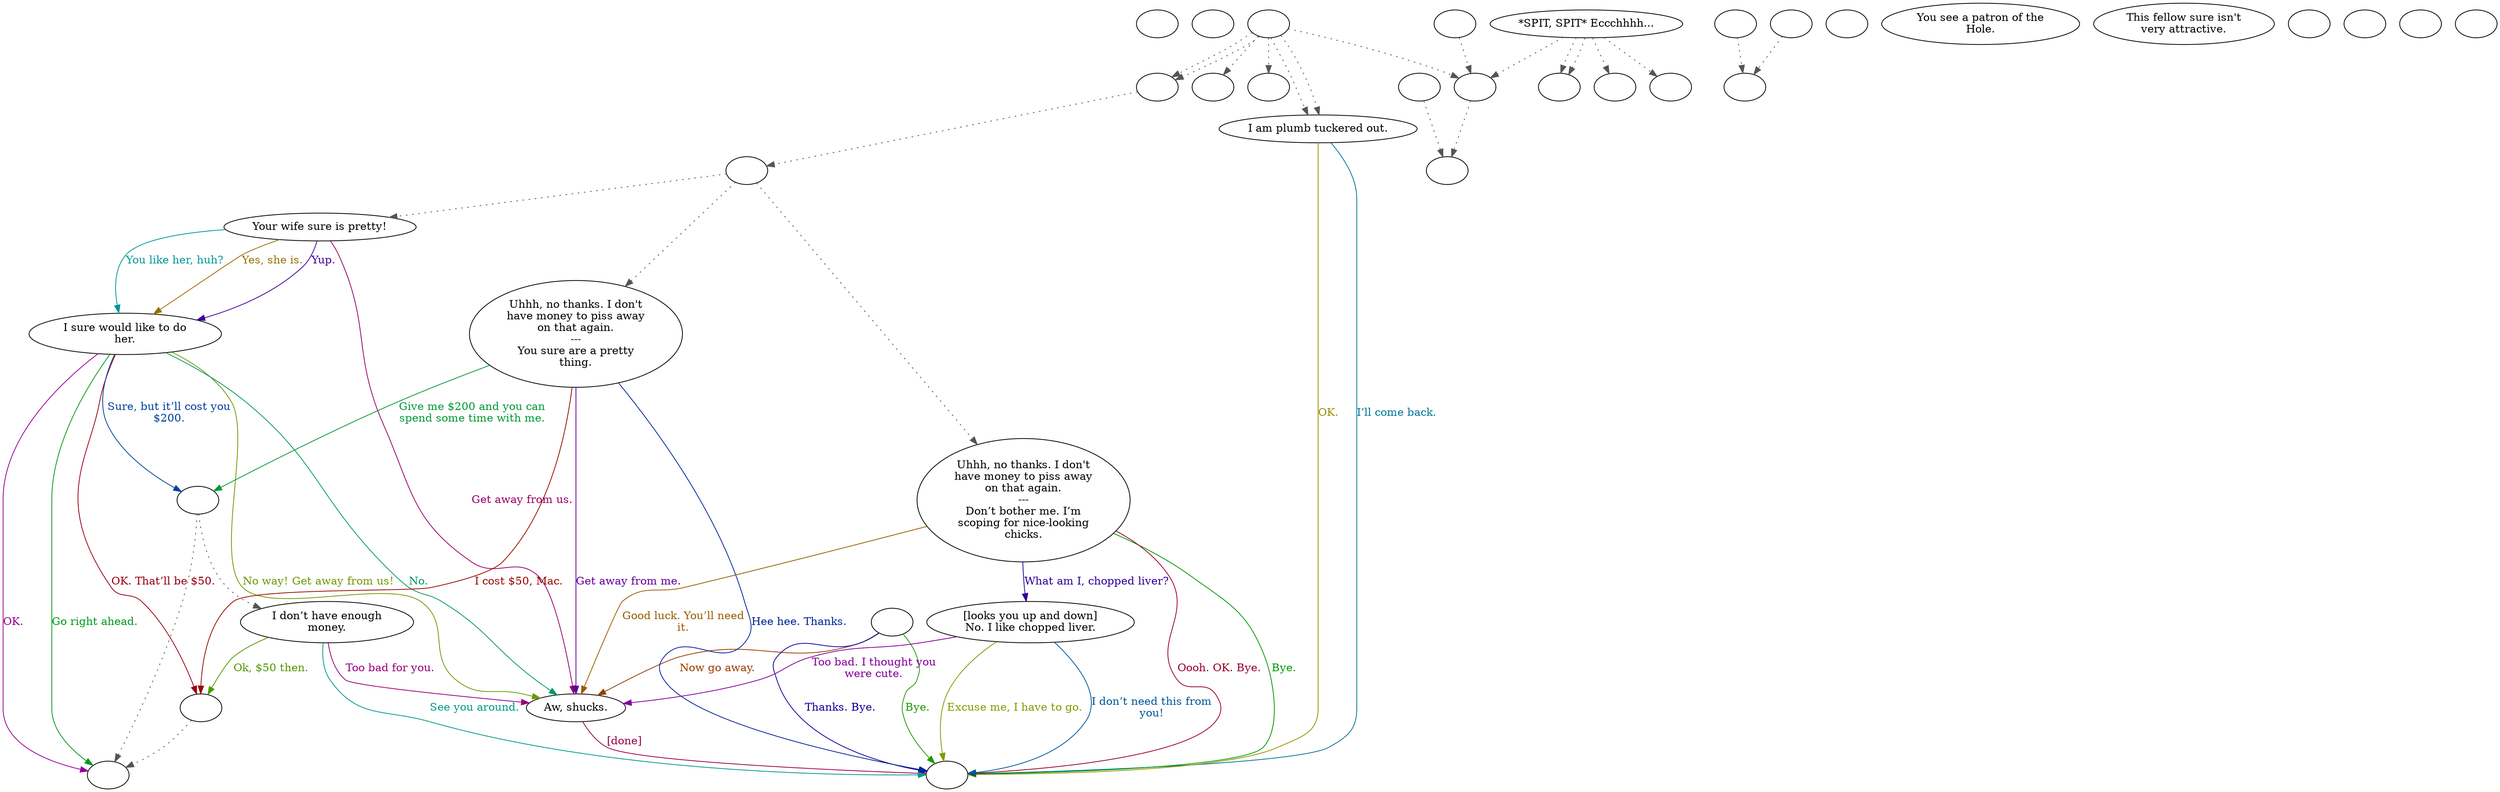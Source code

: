 digraph dcBilly {
  "checkPartyMembersNearDoor" [style=filled       fillcolor="#FFFFFF"       color="#000000"]
  "checkPartyMembersNearDoor" [label=""]
  "start" [style=filled       fillcolor="#FFFFFF"       color="#000000"]
  "start" [label=""]
  "critter_p_proc" [style=filled       fillcolor="#FFFFFF"       color="#000000"]
  "critter_p_proc" -> "Node014" [style=dotted color="#555555"]
  "critter_p_proc" [label=""]
  "pickup_p_proc" [style=filled       fillcolor="#FFFFFF"       color="#000000"]
  "pickup_p_proc" -> "Node998" [style=dotted color="#555555"]
  "pickup_p_proc" [label=""]
  "talk_p_proc" [style=filled       fillcolor="#FFFFFF"       color="#000000"]
  "talk_p_proc" -> "Node013" [style=dotted color="#555555"]
  "talk_p_proc" -> "Node016" [style=dotted color="#555555"]
  "talk_p_proc" -> "Node015" [style=dotted color="#555555"]
  "talk_p_proc" -> "Node005" [style=dotted color="#555555"]
  "talk_p_proc" -> "Node005" [style=dotted color="#555555"]
  "talk_p_proc" -> "Node000" [style=dotted color="#555555"]
  "talk_p_proc" -> "Node000" [style=dotted color="#555555"]
  "talk_p_proc" [label=""]
  "destroy_p_proc" [style=filled       fillcolor="#FFFFFF"       color="#000000"]
  "destroy_p_proc" [label=""]
  "look_at_p_proc" [style=filled       fillcolor="#FFFFFF"       color="#000000"]
  "look_at_p_proc" [label="You see a patron of the\nHole."]
  "description_p_proc" [style=filled       fillcolor="#FFFFFF"       color="#000000"]
  "description_p_proc" [label="This fellow sure isn't\nvery attractive."]
  "use_skill_on_p_proc" [style=filled       fillcolor="#FFFFFF"       color="#000000"]
  "use_skill_on_p_proc" [label=""]
  "damage_p_proc" [style=filled       fillcolor="#FFFFFF"       color="#000000"]
  "damage_p_proc" -> "Node998" [style=dotted color="#555555"]
  "damage_p_proc" [label=""]
  "map_enter_p_proc" [style=filled       fillcolor="#FFFFFF"       color="#000000"]
  "map_enter_p_proc" [label=""]
  "push_p_proc" [style=filled       fillcolor="#FFFFFF"       color="#000000"]
  "push_p_proc" -> "Node013" [style=dotted color="#555555"]
  "push_p_proc" [label=""]
  "timed_event_p_proc" [style=filled       fillcolor="#FFFFFF"       color="#000000"]
  "timed_event_p_proc" -> "Node010" [style=dotted color="#555555"]
  "timed_event_p_proc" -> "Node011" [style=dotted color="#555555"]
  "timed_event_p_proc" -> "Node012" [style=dotted color="#555555"]
  "timed_event_p_proc" -> "Node011" [style=dotted color="#555555"]
  "timed_event_p_proc" -> "Node013" [style=dotted color="#555555"]
  "timed_event_p_proc" [label="*SPIT, SPIT* Eccchhhh..."]
  "Node000" [style=filled       fillcolor="#FFFFFF"       color="#000000"]
  "Node000" -> "Node994" [style=dotted color="#555555"]
  "Node000" [label=""]
  "Node001" [style=filled       fillcolor="#FFFFFF"       color="#000000"]
  "Node001" [label="Your wife sure is pretty!"]
  "Node001" -> "Node004" [label="Get away from us." color="#990069" fontcolor="#990069"]
  "Node001" -> "Node002" [label="You like her, huh?" color="#009699" fontcolor="#009699"]
  "Node001" -> "Node002" [label="Yes, she is." color="#997000" fontcolor="#997000"]
  "Node001" -> "Node002" [label="Yup." color="#430099" fontcolor="#430099"]
  "Node002" [style=filled       fillcolor="#FFFFFF"       color="#000000"]
  "Node002" [label="I sure would like to do\nher."]
  "Node002" -> "Node993" [label="Go right ahead." color="#009916" fontcolor="#009916"]
  "Node002" -> "Node996" [label="OK. That’ll be $50." color="#990016" fontcolor="#990016"]
  "Node002" -> "Node995" [label="Sure, but it’ll cost you\n$200." color="#004399" fontcolor="#004399"]
  "Node002" -> "Node004" [label="No way! Get away from us!" color="#709900" fontcolor="#709900"]
  "Node002" -> "Node993" [label="OK." color="#960099" fontcolor="#960099"]
  "Node002" -> "Node004" [label="No." color="#009969" fontcolor="#009969"]
  "Node003" [style=filled       fillcolor="#FFFFFF"       color="#000000"]
  "Node003" [label=""]
  "Node003" -> "Node004" [label="Now go away." color="#993C00" fontcolor="#993C00"]
  "Node003" -> "Node999" [label="Thanks. Bye." color="#100099" fontcolor="#100099"]
  "Node003" -> "Node999" [label="Bye." color="#1D9900" fontcolor="#1D9900"]
  "Node004" [style=filled       fillcolor="#FFFFFF"       color="#000000"]
  "Node004" [label="Aw, shucks."]
  "Node004" -> "Node999" [label="[done]" color="#99004A" fontcolor="#99004A"]
  "Node005" [style=filled       fillcolor="#FFFFFF"       color="#000000"]
  "Node005" [label="I am plumb tuckered out."]
  "Node005" -> "Node999" [label="I’ll come back." color="#007699" fontcolor="#007699"]
  "Node005" -> "Node999" [label="OK." color="#998F00" fontcolor="#998F00"]
  "Node006" [style=filled       fillcolor="#FFFFFF"       color="#000000"]
  "Node006" [label="Uhhh, no thanks. I don't\nhave money to piss away\non that again.\n---\nYou sure are a pretty\nthing."]
  "Node006" -> "Node004" [label="Get away from me." color="#620099" fontcolor="#620099"]
  "Node006" -> "Node995" [label="Give me $200 and you can\nspend some time with me." color="#009936" fontcolor="#009936"]
  "Node006" -> "Node996" [label="I cost $50, Mac." color="#990900" fontcolor="#990900"]
  "Node006" -> "Node999" [label="Hee hee. Thanks." color="#002399" fontcolor="#002399"]
  "Node007" [style=filled       fillcolor="#FFFFFF"       color="#000000"]
  "Node007" [label="I don’t have enough\nmoney."]
  "Node007" -> "Node996" [label="Ok, $50 then." color="#509900" fontcolor="#509900"]
  "Node007" -> "Node004" [label="Too bad for you." color="#99007D" fontcolor="#99007D"]
  "Node007" -> "Node999" [label="See you around." color="#009989" fontcolor="#009989"]
  "Node008" [style=filled       fillcolor="#FFFFFF"       color="#000000"]
  "Node008" [label="Uhhh, no thanks. I don't\nhave money to piss away\non that again.\n---\nDon’t bother me. I’m\nscoping for nice-looking\nchicks."]
  "Node008" -> "Node004" [label="Good luck. You’ll need\nit." color="#995C00" fontcolor="#995C00"]
  "Node008" -> "Node009" [label="What am I, chopped liver?" color="#2F0099" fontcolor="#2F0099"]
  "Node008" -> "Node999" [label="Bye." color="#009903" fontcolor="#009903"]
  "Node008" -> "Node999" [label="Oooh. OK. Bye." color="#99002A" fontcolor="#99002A"]
  "Node009" [style=filled       fillcolor="#FFFFFF"       color="#000000"]
  "Node009" [label="[looks you up and down]\nNo. I like chopped liver."]
  "Node009" -> "Node999" [label="I don’t need this from\nyou!" color="#005799" fontcolor="#005799"]
  "Node009" -> "Node999" [label="Excuse me, I have to go." color="#839900" fontcolor="#839900"]
  "Node009" -> "Node004" [label="Too bad. I thought you\nwere cute." color="#820099" fontcolor="#820099"]
  "Node010" [style=filled       fillcolor="#FFFFFF"       color="#000000"]
  "Node010" [label=""]
  "Node011" [style=filled       fillcolor="#FFFFFF"       color="#000000"]
  "Node011" [label=""]
  "Node012" [style=filled       fillcolor="#FFFFFF"       color="#000000"]
  "Node012" [label=""]
  "Node013" [style=filled       fillcolor="#FFFFFF"       color="#000000"]
  "Node013" -> "Node014" [style=dotted color="#555555"]
  "Node013" [label=""]
  "Node014" [style=filled       fillcolor="#FFFFFF"       color="#000000"]
  "Node014" [label=""]
  "Node015" [style=filled       fillcolor="#FFFFFF"       color="#000000"]
  "Node015" [label=""]
  "Node016" [style=filled       fillcolor="#FFFFFF"       color="#000000"]
  "Node016" [label=""]
  "Node998" [style=filled       fillcolor="#FFFFFF"       color="#000000"]
  "Node998" [label=""]
  "Node996" [style=filled       fillcolor="#FFFFFF"       color="#000000"]
  "Node996" -> "Node993" [style=dotted color="#555555"]
  "Node996" [label=""]
  "Node995" [style=filled       fillcolor="#FFFFFF"       color="#000000"]
  "Node995" -> "Node993" [style=dotted color="#555555"]
  "Node995" -> "Node007" [style=dotted color="#555555"]
  "Node995" [label=""]
  "Node994" [style=filled       fillcolor="#FFFFFF"       color="#000000"]
  "Node994" -> "Node001" [style=dotted color="#555555"]
  "Node994" -> "Node008" [style=dotted color="#555555"]
  "Node994" -> "Node006" [style=dotted color="#555555"]
  "Node994" [label=""]
  "Node993" [style=filled       fillcolor="#FFFFFF"       color="#000000"]
  "Node993" [label=""]
  "Node992" [style=filled       fillcolor="#FFFFFF"       color="#000000"]
  "Node992" [label=""]
  "Node999" [style=filled       fillcolor="#FFFFFF"       color="#000000"]
  "Node999" [label=""]
  "Node" [style=filled       fillcolor="#FFFFFF"       color="#000000"]
  "Node" [label=""]
}